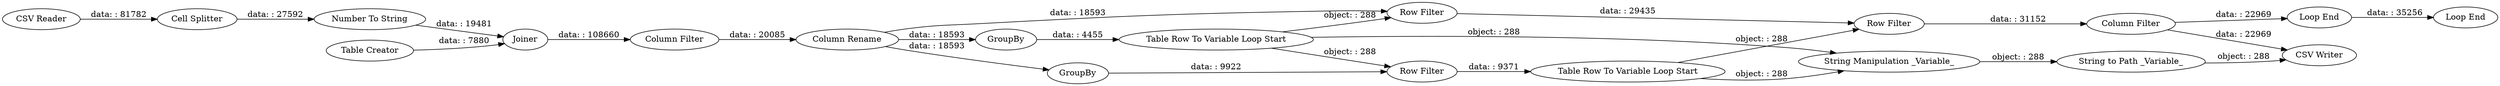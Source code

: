 digraph {
	"-3499708416300475818_15" [label="Row Filter"]
	"-3499708416300475818_4" [label="Cell Splitter"]
	"-3499708416300475818_18" [label="Row Filter"]
	"-3499708416300475818_10" [label="Column Filter"]
	"-3499708416300475818_24" [label="Number To String"]
	"-3499708416300475818_26" [label="String Manipulation _Variable_"]
	"-3499708416300475818_16" [label="Table Row To Variable Loop Start"]
	"-3499708416300475818_13" [label=GroupBy]
	"-3499708416300475818_14" [label="Table Row To Variable Loop Start"]
	"-3499708416300475818_2" [label="CSV Reader"]
	"-3499708416300475818_9" [label=Joiner]
	"-3499708416300475818_11" [label="Column Rename"]
	"-3499708416300475818_22" [label="CSV Writer"]
	"-3499708416300475818_8" [label="Table Creator"]
	"-3499708416300475818_19" [label="Column Filter"]
	"-3499708416300475818_20" [label="Loop End"]
	"-3499708416300475818_27" [label="String to Path _Variable_"]
	"-3499708416300475818_21" [label="Loop End"]
	"-3499708416300475818_12" [label=GroupBy]
	"-3499708416300475818_17" [label="Row Filter"]
	"-3499708416300475818_16" -> "-3499708416300475818_26" [label="object: : 288"]
	"-3499708416300475818_11" -> "-3499708416300475818_17" [label="data: : 18593"]
	"-3499708416300475818_20" -> "-3499708416300475818_21" [label="data: : 35256"]
	"-3499708416300475818_24" -> "-3499708416300475818_9" [label="data: : 19481"]
	"-3499708416300475818_26" -> "-3499708416300475818_27" [label="object: : 288"]
	"-3499708416300475818_19" -> "-3499708416300475818_20" [label="data: : 22969"]
	"-3499708416300475818_14" -> "-3499708416300475818_26" [label="object: : 288"]
	"-3499708416300475818_13" -> "-3499708416300475818_14" [label="data: : 4455"]
	"-3499708416300475818_10" -> "-3499708416300475818_11" [label="data: : 20085"]
	"-3499708416300475818_2" -> "-3499708416300475818_4" [label="data: : 81782"]
	"-3499708416300475818_9" -> "-3499708416300475818_10" [label="data: : 108660"]
	"-3499708416300475818_12" -> "-3499708416300475818_15" [label="data: : 9922"]
	"-3499708416300475818_17" -> "-3499708416300475818_18" [label="data: : 29435"]
	"-3499708416300475818_11" -> "-3499708416300475818_13" [label="data: : 18593"]
	"-3499708416300475818_14" -> "-3499708416300475818_17" [label="object: : 288"]
	"-3499708416300475818_18" -> "-3499708416300475818_19" [label="data: : 31152"]
	"-3499708416300475818_19" -> "-3499708416300475818_22" [label="data: : 22969"]
	"-3499708416300475818_14" -> "-3499708416300475818_15" [label="object: : 288"]
	"-3499708416300475818_15" -> "-3499708416300475818_16" [label="data: : 9371"]
	"-3499708416300475818_8" -> "-3499708416300475818_9" [label="data: : 7880"]
	"-3499708416300475818_4" -> "-3499708416300475818_24" [label="data: : 27592"]
	"-3499708416300475818_16" -> "-3499708416300475818_18" [label="object: : 288"]
	"-3499708416300475818_11" -> "-3499708416300475818_12" [label="data: : 18593"]
	"-3499708416300475818_27" -> "-3499708416300475818_22" [label="object: : 288"]
	rankdir=LR
}

